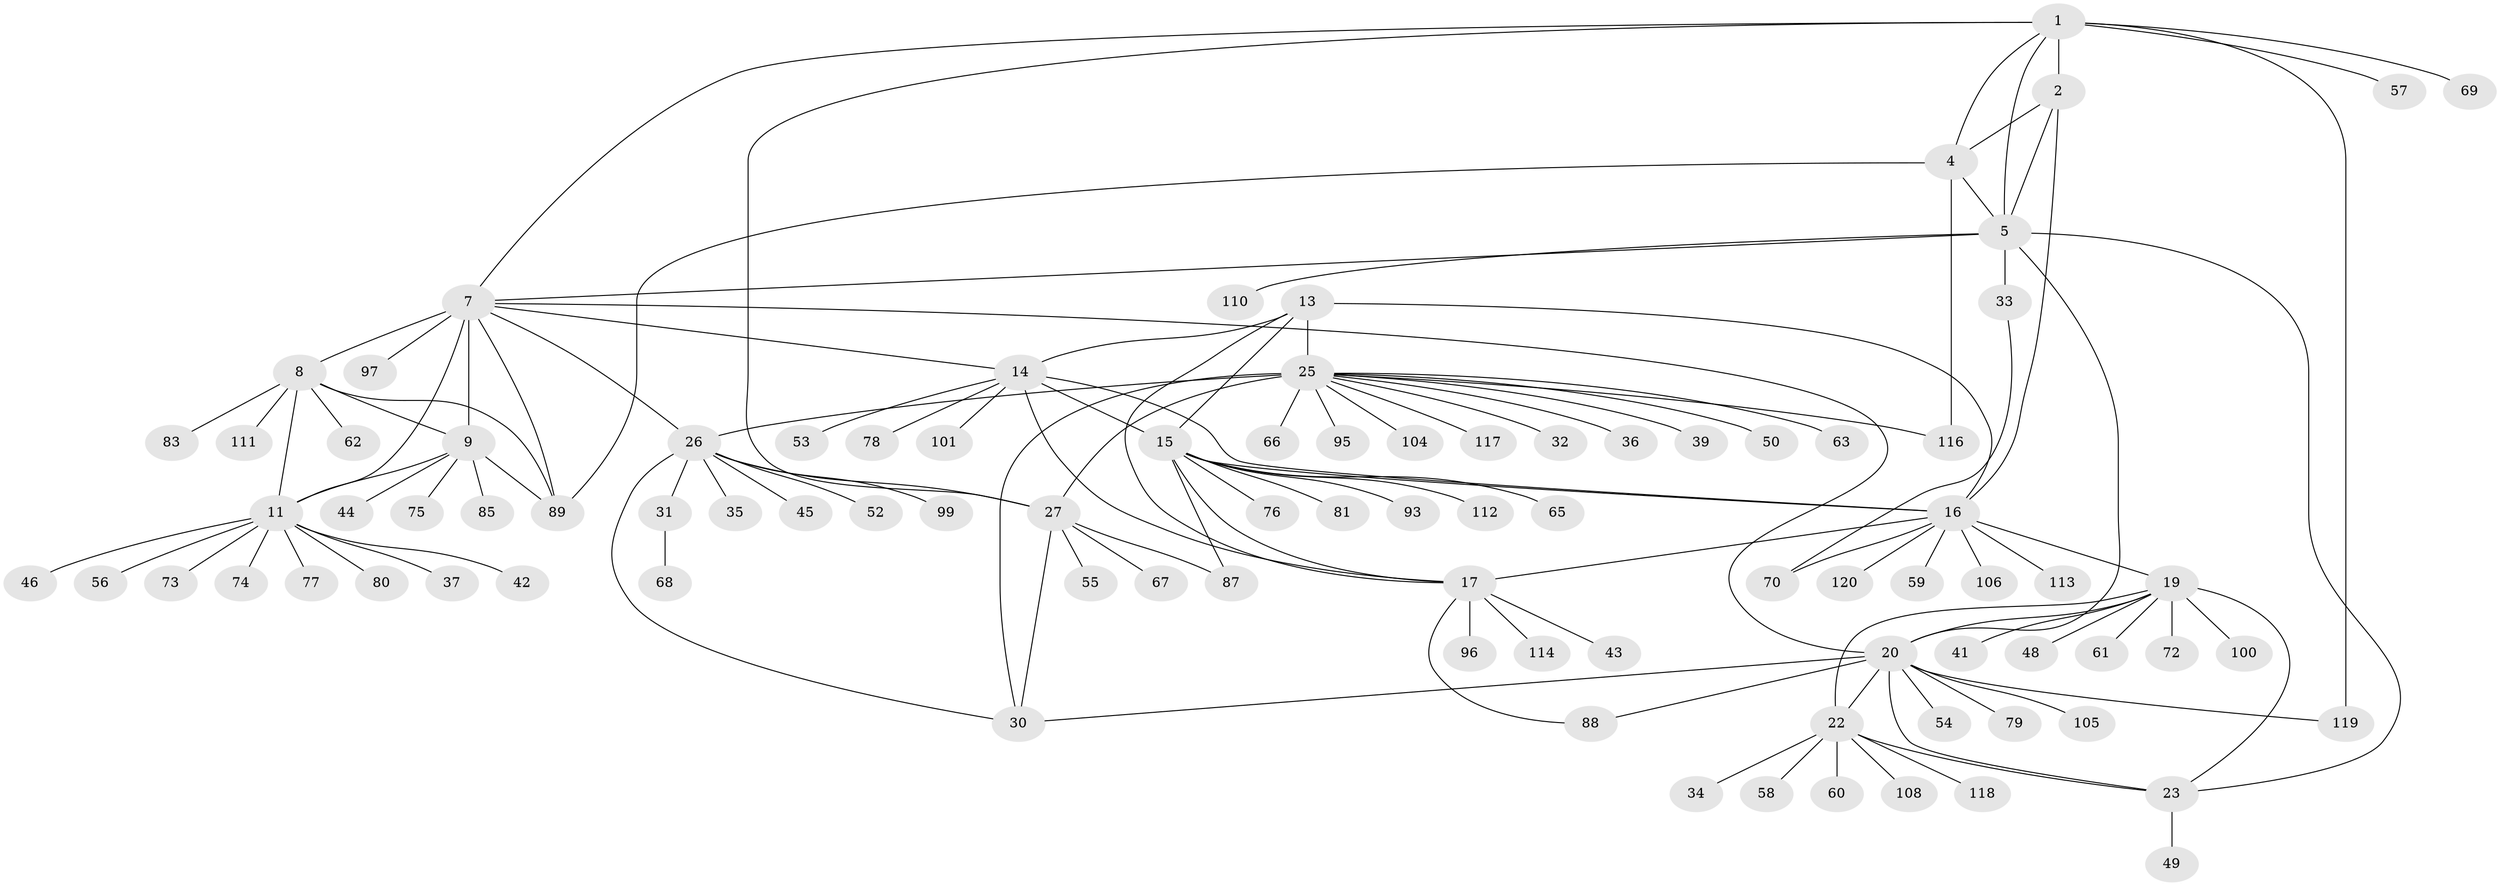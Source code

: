 // Generated by graph-tools (version 1.1) at 2025/52/02/27/25 19:52:22]
// undirected, 92 vertices, 125 edges
graph export_dot {
graph [start="1"]
  node [color=gray90,style=filled];
  1 [super="+3"];
  2 [super="+6"];
  4 [super="+38"];
  5 [super="+40"];
  7 [super="+10"];
  8 [super="+12"];
  9 [super="+92"];
  11 [super="+103"];
  13;
  14 [super="+84"];
  15 [super="+90"];
  16 [super="+18"];
  17 [super="+102"];
  19 [super="+21"];
  20 [super="+24"];
  22 [super="+51"];
  23 [super="+47"];
  25 [super="+28"];
  26 [super="+64"];
  27 [super="+29"];
  30;
  31;
  32 [super="+98"];
  33;
  34;
  35;
  36;
  37;
  39;
  41;
  42;
  43 [super="+86"];
  44;
  45;
  46;
  48;
  49;
  50 [super="+71"];
  52;
  53;
  54;
  55;
  56;
  57;
  58;
  59;
  60;
  61;
  62;
  63;
  65;
  66;
  67;
  68 [super="+91"];
  69;
  70;
  72;
  73;
  74;
  75;
  76;
  77;
  78 [super="+82"];
  79;
  80;
  81;
  83;
  85 [super="+94"];
  87;
  88;
  89 [super="+109"];
  93;
  95;
  96;
  97;
  99;
  100;
  101 [super="+107"];
  104;
  105;
  106;
  108;
  110 [super="+115"];
  111;
  112;
  113;
  114;
  116;
  117;
  118;
  119;
  120;
  1 -- 2 [weight=4];
  1 -- 4 [weight=2];
  1 -- 5 [weight=2];
  1 -- 7;
  1 -- 69;
  1 -- 119;
  1 -- 57;
  1 -- 27;
  2 -- 4 [weight=2];
  2 -- 5 [weight=2];
  2 -- 16;
  4 -- 5;
  4 -- 89;
  4 -- 116;
  5 -- 33;
  5 -- 110;
  5 -- 20;
  5 -- 23;
  5 -- 7;
  7 -- 8 [weight=4];
  7 -- 9 [weight=2];
  7 -- 11 [weight=2];
  7 -- 14;
  7 -- 26;
  7 -- 89;
  7 -- 97;
  7 -- 20;
  8 -- 9 [weight=2];
  8 -- 11 [weight=2];
  8 -- 62;
  8 -- 89;
  8 -- 83;
  8 -- 111;
  9 -- 11;
  9 -- 44;
  9 -- 75;
  9 -- 85;
  9 -- 89;
  11 -- 37;
  11 -- 42;
  11 -- 46;
  11 -- 56;
  11 -- 73;
  11 -- 74;
  11 -- 77;
  11 -- 80;
  13 -- 14;
  13 -- 15;
  13 -- 16 [weight=2];
  13 -- 17;
  13 -- 25;
  14 -- 15;
  14 -- 16 [weight=2];
  14 -- 17;
  14 -- 53;
  14 -- 78;
  14 -- 101;
  15 -- 16 [weight=2];
  15 -- 17;
  15 -- 65;
  15 -- 76;
  15 -- 81;
  15 -- 87;
  15 -- 93;
  15 -- 112;
  16 -- 17 [weight=2];
  16 -- 59;
  16 -- 70;
  16 -- 106;
  16 -- 113;
  16 -- 120;
  16 -- 19;
  17 -- 43;
  17 -- 88;
  17 -- 96;
  17 -- 114;
  19 -- 20 [weight=4];
  19 -- 22 [weight=2];
  19 -- 23 [weight=2];
  19 -- 48;
  19 -- 61;
  19 -- 100;
  19 -- 72;
  19 -- 41;
  20 -- 22 [weight=2];
  20 -- 23 [weight=2];
  20 -- 54;
  20 -- 79;
  20 -- 105;
  20 -- 88;
  20 -- 119;
  20 -- 30;
  22 -- 23;
  22 -- 34;
  22 -- 58;
  22 -- 60;
  22 -- 108;
  22 -- 118;
  23 -- 49;
  25 -- 26 [weight=2];
  25 -- 27 [weight=4];
  25 -- 30 [weight=2];
  25 -- 36;
  25 -- 66;
  25 -- 116;
  25 -- 32;
  25 -- 39;
  25 -- 104;
  25 -- 50;
  25 -- 63;
  25 -- 117;
  25 -- 95;
  26 -- 27 [weight=2];
  26 -- 30;
  26 -- 31;
  26 -- 35;
  26 -- 45;
  26 -- 52;
  26 -- 99;
  27 -- 30 [weight=2];
  27 -- 67;
  27 -- 55;
  27 -- 87;
  31 -- 68;
  33 -- 70;
}

